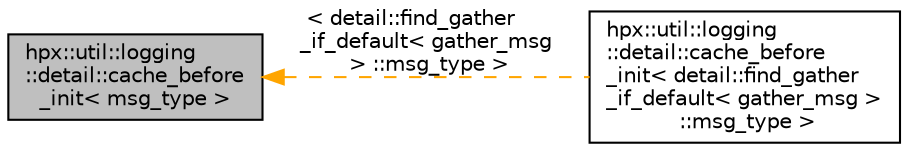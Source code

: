digraph "hpx::util::logging::detail::cache_before_init&lt; msg_type &gt;"
{
  edge [fontname="Helvetica",fontsize="10",labelfontname="Helvetica",labelfontsize="10"];
  node [fontname="Helvetica",fontsize="10",shape=record];
  rankdir="LR";
  Node0 [label="hpx::util::logging\l::detail::cache_before\l_init\< msg_type \>",height=0.2,width=0.4,color="black", fillcolor="grey75", style="filled", fontcolor="black"];
  Node0 -> Node1 [dir="back",color="orange",fontsize="10",style="dashed",label=" \< detail::find_gather\l_if_default\< gather_msg\l \> ::msg_type \>" ,fontname="Helvetica"];
  Node1 [label="hpx::util::logging\l::detail::cache_before\l_init\< detail::find_gather\l_if_default\< gather_msg \>\l ::msg_type \>",height=0.2,width=0.4,color="black", fillcolor="white", style="filled",URL="$d8/d41/structhpx_1_1util_1_1logging_1_1detail_1_1cache__before__init.html"];
}
